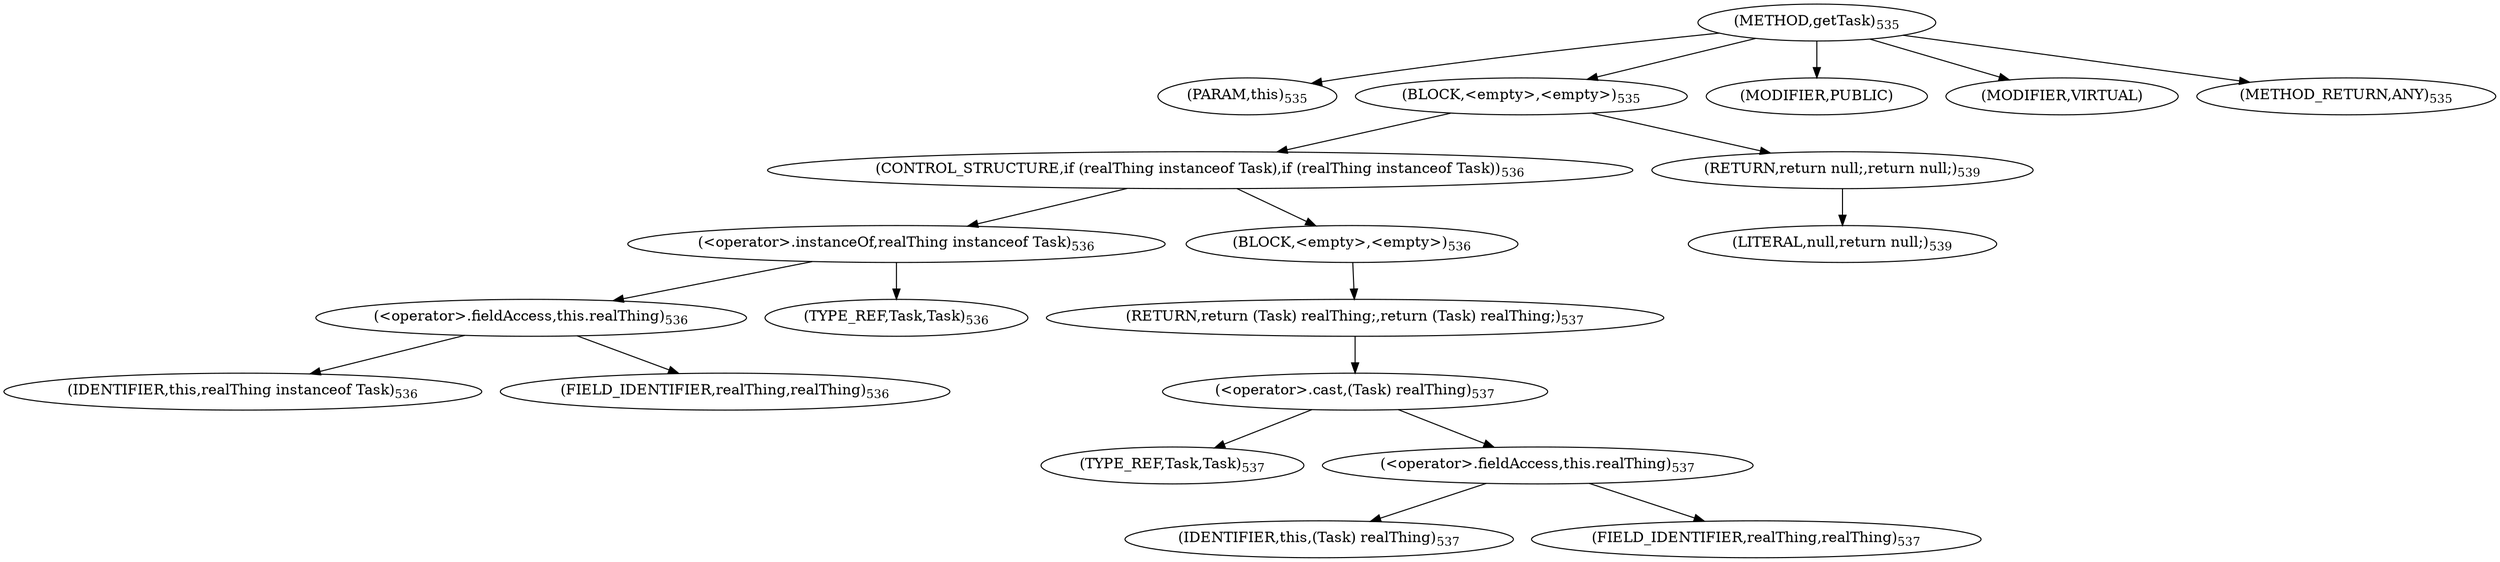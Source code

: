 digraph "getTask" {  
"942" [label = <(METHOD,getTask)<SUB>535</SUB>> ]
"943" [label = <(PARAM,this)<SUB>535</SUB>> ]
"944" [label = <(BLOCK,&lt;empty&gt;,&lt;empty&gt;)<SUB>535</SUB>> ]
"945" [label = <(CONTROL_STRUCTURE,if (realThing instanceof Task),if (realThing instanceof Task))<SUB>536</SUB>> ]
"946" [label = <(&lt;operator&gt;.instanceOf,realThing instanceof Task)<SUB>536</SUB>> ]
"947" [label = <(&lt;operator&gt;.fieldAccess,this.realThing)<SUB>536</SUB>> ]
"948" [label = <(IDENTIFIER,this,realThing instanceof Task)<SUB>536</SUB>> ]
"949" [label = <(FIELD_IDENTIFIER,realThing,realThing)<SUB>536</SUB>> ]
"950" [label = <(TYPE_REF,Task,Task)<SUB>536</SUB>> ]
"951" [label = <(BLOCK,&lt;empty&gt;,&lt;empty&gt;)<SUB>536</SUB>> ]
"952" [label = <(RETURN,return (Task) realThing;,return (Task) realThing;)<SUB>537</SUB>> ]
"953" [label = <(&lt;operator&gt;.cast,(Task) realThing)<SUB>537</SUB>> ]
"954" [label = <(TYPE_REF,Task,Task)<SUB>537</SUB>> ]
"955" [label = <(&lt;operator&gt;.fieldAccess,this.realThing)<SUB>537</SUB>> ]
"956" [label = <(IDENTIFIER,this,(Task) realThing)<SUB>537</SUB>> ]
"957" [label = <(FIELD_IDENTIFIER,realThing,realThing)<SUB>537</SUB>> ]
"958" [label = <(RETURN,return null;,return null;)<SUB>539</SUB>> ]
"959" [label = <(LITERAL,null,return null;)<SUB>539</SUB>> ]
"960" [label = <(MODIFIER,PUBLIC)> ]
"961" [label = <(MODIFIER,VIRTUAL)> ]
"962" [label = <(METHOD_RETURN,ANY)<SUB>535</SUB>> ]
  "942" -> "943" 
  "942" -> "944" 
  "942" -> "960" 
  "942" -> "961" 
  "942" -> "962" 
  "944" -> "945" 
  "944" -> "958" 
  "945" -> "946" 
  "945" -> "951" 
  "946" -> "947" 
  "946" -> "950" 
  "947" -> "948" 
  "947" -> "949" 
  "951" -> "952" 
  "952" -> "953" 
  "953" -> "954" 
  "953" -> "955" 
  "955" -> "956" 
  "955" -> "957" 
  "958" -> "959" 
}
